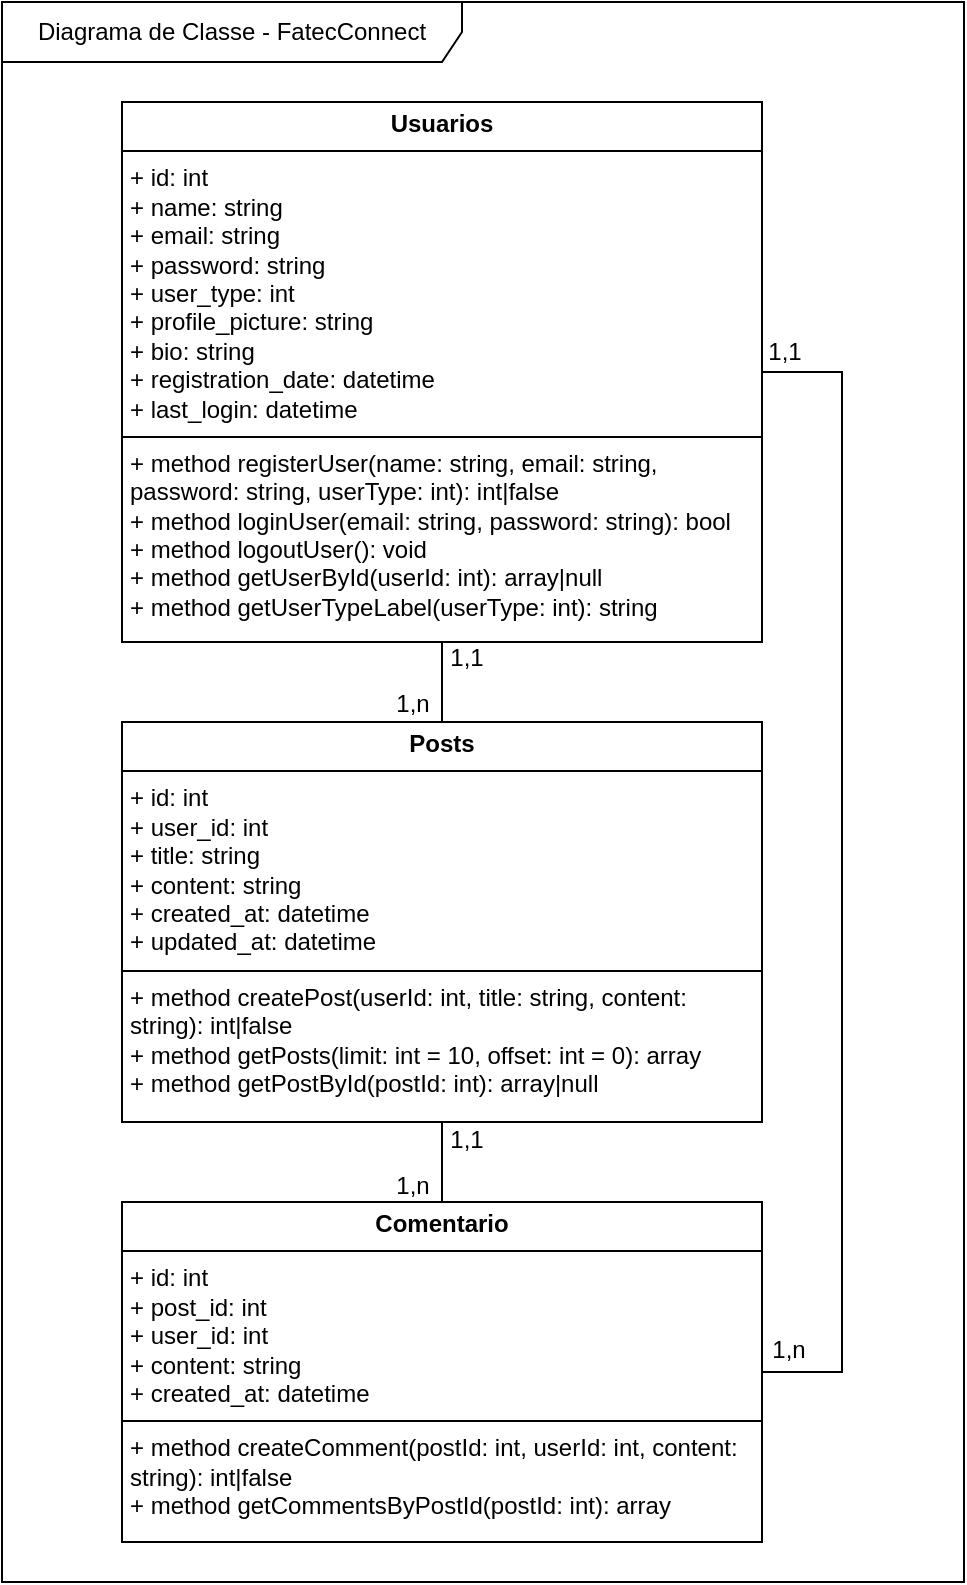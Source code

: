 <mxfile version="27.1.6">
  <diagram name="Página-1" id="xw13_rmWMCp7lxxR9iQg">
    <mxGraphModel dx="1106" dy="611" grid="1" gridSize="10" guides="1" tooltips="1" connect="1" arrows="1" fold="1" page="1" pageScale="1" pageWidth="827" pageHeight="1169" math="0" shadow="0">
      <root>
        <mxCell id="0" />
        <mxCell id="1" parent="0" />
        <mxCell id="ULAMvJfZs6TyRu8gHNtf-1" value="Diagrama de Classe - FatecConnect" style="shape=umlFrame;whiteSpace=wrap;html=1;pointerEvents=0;width=230;height=30;" vertex="1" parent="1">
          <mxGeometry x="80" y="310" width="481" height="790" as="geometry" />
        </mxCell>
        <object label="&lt;p style=&quot;margin:0px;margin-top:4px;text-align:center;&quot;&gt;&lt;b&gt;Usuarios&lt;/b&gt;&lt;/p&gt;&lt;hr size=&quot;1&quot; style=&quot;border-style:solid;&quot;&gt;&lt;p style=&quot;margin:0px;margin-left:4px;&quot;&gt;+ id: int&lt;/p&gt;&lt;p style=&quot;margin:0px;margin-left:4px;&quot;&gt;+ name: string&lt;/p&gt;&lt;p style=&quot;margin:0px;margin-left:4px;&quot;&gt;+ email: string&lt;/p&gt;&lt;p style=&quot;margin:0px;margin-left:4px;&quot;&gt;+ password: string&lt;/p&gt;&lt;p style=&quot;margin:0px;margin-left:4px;&quot;&gt;+ user_type: int&lt;/p&gt;&lt;p style=&quot;margin:0px;margin-left:4px;&quot;&gt;+ profile_picture: string&lt;/p&gt;&lt;p style=&quot;margin:0px;margin-left:4px;&quot;&gt;+ bio: string&lt;/p&gt;&lt;p style=&quot;margin:0px;margin-left:4px;&quot;&gt;+ registration_date: datetime&lt;/p&gt;&lt;p style=&quot;margin:0px;margin-left:4px;&quot;&gt;+ last_login: datetime&lt;/p&gt;&lt;hr size=&quot;1&quot; style=&quot;border-style:solid;&quot;&gt;&lt;p style=&quot;margin:0px;margin-left:4px;&quot;&gt;+ method registerUser(name: string, email: string, password: string, userType: int): int|false&lt;/p&gt;&lt;p style=&quot;margin:0px;margin-left:4px;&quot;&gt;+ method loginUser(email: string, password: string): bool&lt;/p&gt;&lt;p style=&quot;margin:0px;margin-left:4px;&quot;&gt;+ method logoutUser(): void&lt;/p&gt;&lt;p style=&quot;margin:0px;margin-left:4px;&quot;&gt;+ method getUserById(userId: int): array|null&lt;/p&gt;&lt;p style=&quot;margin:0px;margin-left:4px;&quot;&gt;+ method getUserTypeLabel(userType: int): string&lt;/p&gt;" name="" email="" password="" user_type="" profile_picture="" bio="" registration_date="" last_login="" id="ULAMvJfZs6TyRu8gHNtf-2">
          <mxCell style="verticalAlign=top;align=left;overflow=fill;html=1;whiteSpace=wrap;" vertex="1" parent="1">
            <mxGeometry x="140" y="360" width="320" height="270" as="geometry" />
          </mxCell>
        </object>
        <mxCell id="ULAMvJfZs6TyRu8gHNtf-12" value="" style="edgeStyle=orthogonalEdgeStyle;rounded=0;orthogonalLoop=1;jettySize=auto;html=1;endArrow=none;startFill=0;" edge="1" parent="1" source="ULAMvJfZs6TyRu8gHNtf-9" target="ULAMvJfZs6TyRu8gHNtf-2">
          <mxGeometry relative="1" as="geometry" />
        </mxCell>
        <object label="&lt;p style=&quot;margin:0px;margin-top:4px;text-align:center;&quot;&gt;&lt;b&gt;Posts&lt;/b&gt;&lt;/p&gt;&lt;hr size=&quot;1&quot; style=&quot;border-style:solid;&quot;&gt;&lt;p style=&quot;margin:0px;margin-left:4px;&quot;&gt;+ id: int&lt;/p&gt;&lt;p style=&quot;margin:0px;margin-left:4px;&quot;&gt;+ user_id: int&lt;/p&gt;&lt;p style=&quot;margin:0px;margin-left:4px;&quot;&gt;+ title: string&lt;/p&gt;&lt;p style=&quot;margin:0px;margin-left:4px;&quot;&gt;+ content: string&lt;/p&gt;&lt;p style=&quot;margin:0px;margin-left:4px;&quot;&gt;+ created_at: datetime&lt;/p&gt;&lt;p style=&quot;margin:0px;margin-left:4px;&quot;&gt;+ updated_at: datetime&lt;/p&gt;&lt;hr size=&quot;1&quot; style=&quot;border-style:solid;&quot;&gt;&lt;p style=&quot;margin:0px;margin-left:4px;&quot;&gt;+ method createPost(userId: int, title: string, content: string): int|false&lt;/p&gt;&lt;p style=&quot;margin:0px;margin-left:4px;&quot;&gt;+ method getPosts(limit: int = 10, offset: int = 0): array&lt;/p&gt;&lt;p style=&quot;margin:0px;margin-left:4px;&quot;&gt;+ method getPostById(postId: int): array|null&lt;/p&gt;&lt;div&gt;&lt;br&gt;&lt;/div&gt;" name="" email="" password="" user_type="" profile_picture="" bio="" registration_date="" last_login="" id="ULAMvJfZs6TyRu8gHNtf-9">
          <mxCell style="verticalAlign=top;align=left;overflow=fill;html=1;whiteSpace=wrap;" vertex="1" parent="1">
            <mxGeometry x="140" y="670" width="320" height="200" as="geometry" />
          </mxCell>
        </object>
        <mxCell id="ULAMvJfZs6TyRu8gHNtf-11" value="" style="edgeStyle=orthogonalEdgeStyle;rounded=0;orthogonalLoop=1;jettySize=auto;html=1;endArrow=none;startFill=0;" edge="1" parent="1" source="ULAMvJfZs6TyRu8gHNtf-10" target="ULAMvJfZs6TyRu8gHNtf-9">
          <mxGeometry relative="1" as="geometry" />
        </mxCell>
        <mxCell id="ULAMvJfZs6TyRu8gHNtf-13" style="edgeStyle=orthogonalEdgeStyle;rounded=0;orthogonalLoop=1;jettySize=auto;html=1;entryX=1;entryY=0.5;entryDx=0;entryDy=0;endArrow=none;startFill=0;" edge="1" parent="1" source="ULAMvJfZs6TyRu8gHNtf-10" target="ULAMvJfZs6TyRu8gHNtf-2">
          <mxGeometry relative="1" as="geometry">
            <Array as="points">
              <mxPoint x="500" y="995" />
              <mxPoint x="500" y="495" />
            </Array>
          </mxGeometry>
        </mxCell>
        <object label="&lt;p style=&quot;margin:0px;margin-top:4px;text-align:center;&quot;&gt;&lt;b&gt;Comentario&lt;/b&gt;&lt;/p&gt;&lt;hr size=&quot;1&quot; style=&quot;border-style:solid;&quot;&gt;&lt;p style=&quot;margin:0px;margin-left:4px;&quot;&gt;+ id: int&lt;/p&gt;&lt;p style=&quot;margin:0px;margin-left:4px;&quot;&gt;+ post_id: int&lt;/p&gt;&lt;p style=&quot;margin:0px;margin-left:4px;&quot;&gt;+ user_id: int&lt;/p&gt;&lt;p style=&quot;margin:0px;margin-left:4px;&quot;&gt;+ content: string&lt;/p&gt;&lt;p style=&quot;margin:0px;margin-left:4px;&quot;&gt;+ created_at: datetime&lt;/p&gt;&lt;hr size=&quot;1&quot; style=&quot;border-style:solid;&quot;&gt;&lt;p style=&quot;margin:0px;margin-left:4px;&quot;&gt;+ method createComment(postId: int, userId: int, content: string): int|false&lt;/p&gt;&lt;p style=&quot;margin:0px;margin-left:4px;&quot;&gt;+ method getCommentsByPostId(postId: int): array&lt;/p&gt;" name="" email="" password="" user_type="" profile_picture="" bio="" registration_date="" last_login="" id="ULAMvJfZs6TyRu8gHNtf-10">
          <mxCell style="verticalAlign=top;align=left;overflow=fill;html=1;whiteSpace=wrap;" vertex="1" parent="1">
            <mxGeometry x="140" y="910" width="320" height="170" as="geometry" />
          </mxCell>
        </object>
        <mxCell id="ULAMvJfZs6TyRu8gHNtf-14" value="1,1" style="text;html=1;align=center;verticalAlign=middle;resizable=0;points=[];autosize=1;strokeColor=none;fillColor=none;" vertex="1" parent="1">
          <mxGeometry x="292" y="623" width="40" height="30" as="geometry" />
        </mxCell>
        <mxCell id="ULAMvJfZs6TyRu8gHNtf-15" value="1,n" style="text;html=1;align=center;verticalAlign=middle;resizable=0;points=[];autosize=1;strokeColor=none;fillColor=none;" vertex="1" parent="1">
          <mxGeometry x="265" y="646" width="40" height="30" as="geometry" />
        </mxCell>
        <mxCell id="ULAMvJfZs6TyRu8gHNtf-16" value="1,1" style="text;html=1;align=center;verticalAlign=middle;resizable=0;points=[];autosize=1;strokeColor=none;fillColor=none;" vertex="1" parent="1">
          <mxGeometry x="292" y="864" width="40" height="30" as="geometry" />
        </mxCell>
        <mxCell id="ULAMvJfZs6TyRu8gHNtf-17" value="1,n" style="text;html=1;align=center;verticalAlign=middle;resizable=0;points=[];autosize=1;strokeColor=none;fillColor=none;" vertex="1" parent="1">
          <mxGeometry x="265" y="887" width="40" height="30" as="geometry" />
        </mxCell>
        <mxCell id="ULAMvJfZs6TyRu8gHNtf-18" value="1,n" style="text;html=1;align=center;verticalAlign=middle;resizable=0;points=[];autosize=1;strokeColor=none;fillColor=none;" vertex="1" parent="1">
          <mxGeometry x="453" y="969" width="40" height="30" as="geometry" />
        </mxCell>
        <mxCell id="ULAMvJfZs6TyRu8gHNtf-19" value="1,1" style="text;html=1;align=center;verticalAlign=middle;resizable=0;points=[];autosize=1;strokeColor=none;fillColor=none;" vertex="1" parent="1">
          <mxGeometry x="451" y="470" width="40" height="30" as="geometry" />
        </mxCell>
      </root>
    </mxGraphModel>
  </diagram>
</mxfile>
